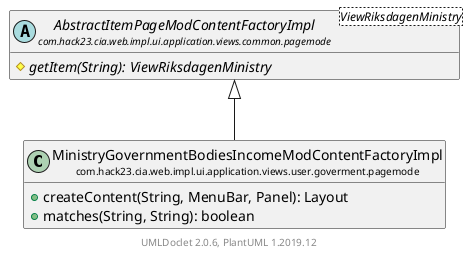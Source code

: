 @startuml
    set namespaceSeparator none
    hide empty fields
    hide empty methods

    class "<size:14>MinistryGovernmentBodiesIncomeModContentFactoryImpl\n<size:10>com.hack23.cia.web.impl.ui.application.views.user.goverment.pagemode" as com.hack23.cia.web.impl.ui.application.views.user.goverment.pagemode.MinistryGovernmentBodiesIncomeModContentFactoryImpl [[MinistryGovernmentBodiesIncomeModContentFactoryImpl.html]] {
        +createContent(String, MenuBar, Panel): Layout
        +matches(String, String): boolean
    }

    abstract class "<size:14>AbstractItemPageModContentFactoryImpl\n<size:10>com.hack23.cia.web.impl.ui.application.views.common.pagemode" as com.hack23.cia.web.impl.ui.application.views.common.pagemode.AbstractItemPageModContentFactoryImpl<ViewRiksdagenMinistry> [[../../../common/pagemode/AbstractItemPageModContentFactoryImpl.html]] {
        {abstract} #getItem(String): ViewRiksdagenMinistry
    }

    com.hack23.cia.web.impl.ui.application.views.common.pagemode.AbstractItemPageModContentFactoryImpl <|-- com.hack23.cia.web.impl.ui.application.views.user.goverment.pagemode.MinistryGovernmentBodiesIncomeModContentFactoryImpl

    center footer UMLDoclet 2.0.6, PlantUML 1.2019.12
@enduml
